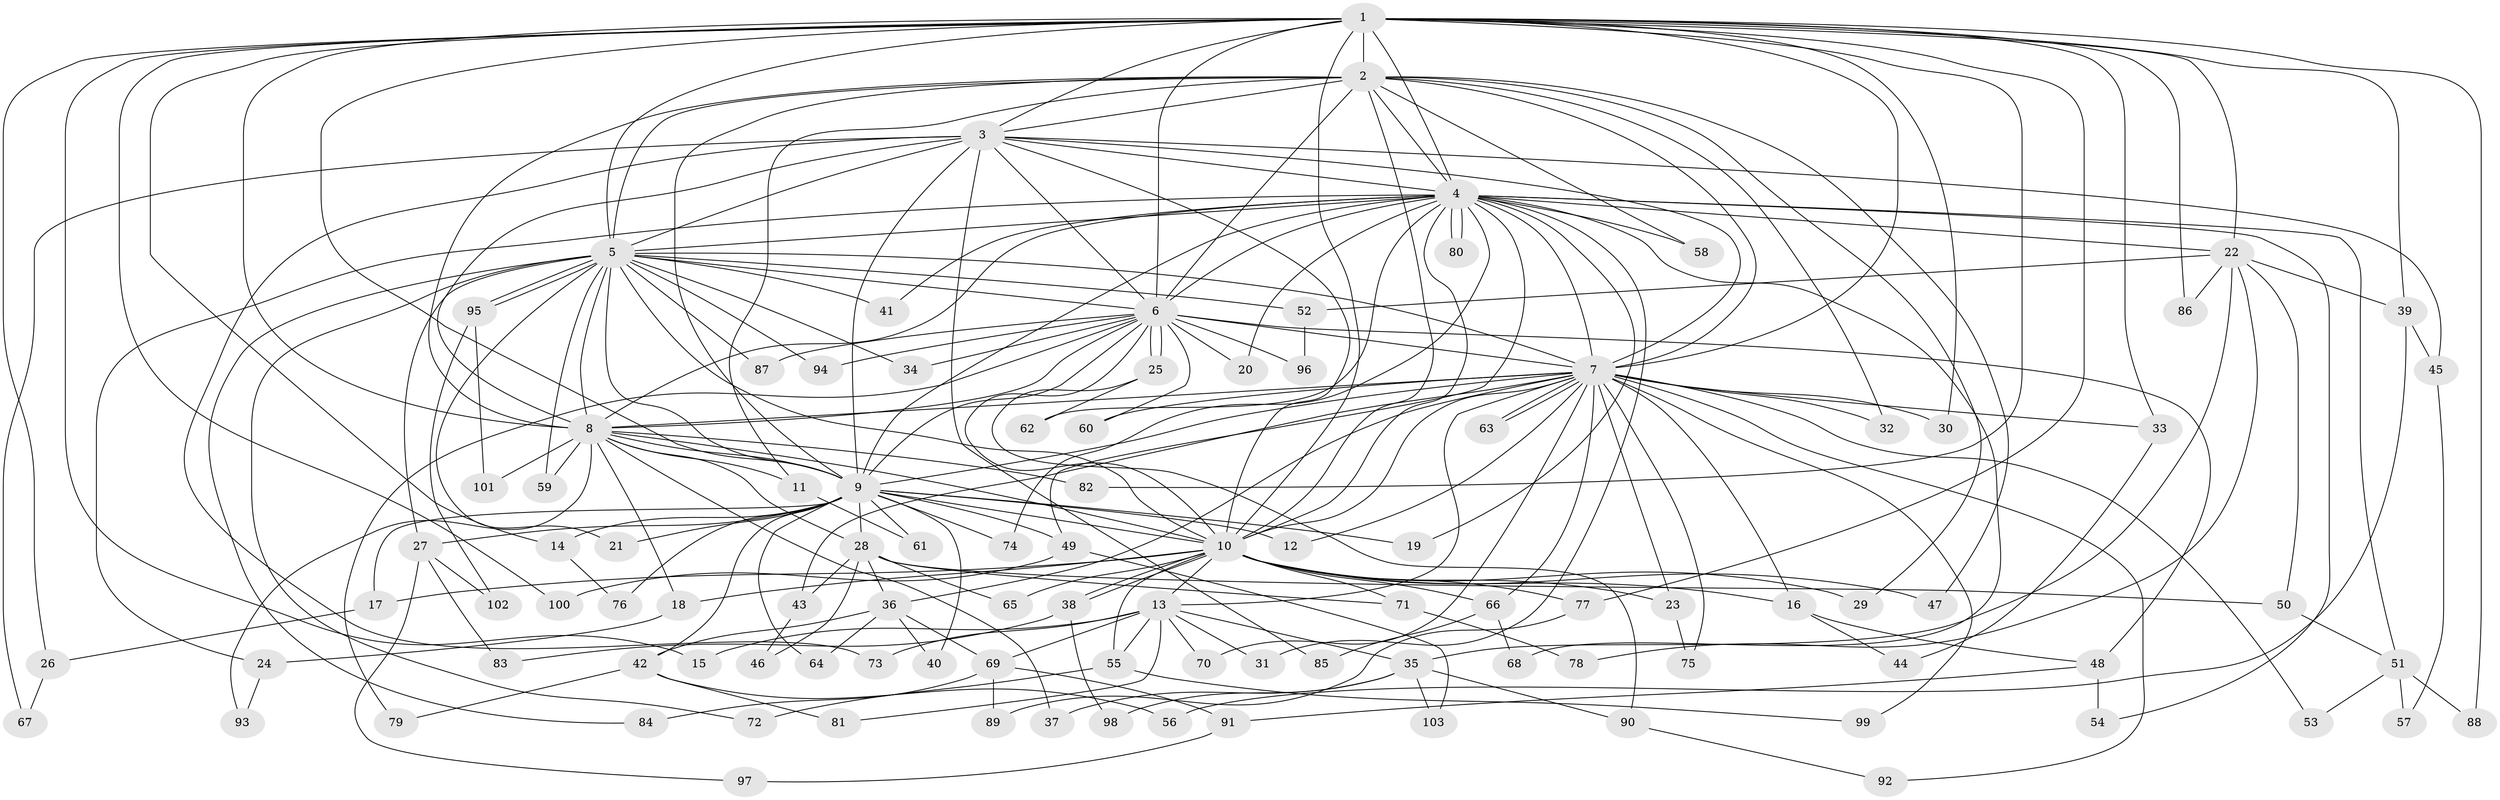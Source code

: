 // coarse degree distribution, {11: 0.06976744186046512, 18: 0.023255813953488372, 19: 0.046511627906976744, 14: 0.023255813953488372, 12: 0.046511627906976744, 3: 0.16279069767441862, 15: 0.023255813953488372, 7: 0.046511627906976744, 2: 0.27906976744186046, 4: 0.06976744186046512, 9: 0.023255813953488372, 5: 0.11627906976744186, 1: 0.06976744186046512}
// Generated by graph-tools (version 1.1) at 2025/49/03/04/25 22:49:35]
// undirected, 103 vertices, 231 edges
graph export_dot {
  node [color=gray90,style=filled];
  1;
  2;
  3;
  4;
  5;
  6;
  7;
  8;
  9;
  10;
  11;
  12;
  13;
  14;
  15;
  16;
  17;
  18;
  19;
  20;
  21;
  22;
  23;
  24;
  25;
  26;
  27;
  28;
  29;
  30;
  31;
  32;
  33;
  34;
  35;
  36;
  37;
  38;
  39;
  40;
  41;
  42;
  43;
  44;
  45;
  46;
  47;
  48;
  49;
  50;
  51;
  52;
  53;
  54;
  55;
  56;
  57;
  58;
  59;
  60;
  61;
  62;
  63;
  64;
  65;
  66;
  67;
  68;
  69;
  70;
  71;
  72;
  73;
  74;
  75;
  76;
  77;
  78;
  79;
  80;
  81;
  82;
  83;
  84;
  85;
  86;
  87;
  88;
  89;
  90;
  91;
  92;
  93;
  94;
  95;
  96;
  97;
  98;
  99;
  100;
  101;
  102;
  103;
  1 -- 2;
  1 -- 3;
  1 -- 4;
  1 -- 5;
  1 -- 6;
  1 -- 7;
  1 -- 8;
  1 -- 9;
  1 -- 10;
  1 -- 14;
  1 -- 15;
  1 -- 22;
  1 -- 26;
  1 -- 30;
  1 -- 33;
  1 -- 39;
  1 -- 77;
  1 -- 82;
  1 -- 86;
  1 -- 88;
  1 -- 100;
  2 -- 3;
  2 -- 4;
  2 -- 5;
  2 -- 6;
  2 -- 7;
  2 -- 8;
  2 -- 9;
  2 -- 10;
  2 -- 11;
  2 -- 29;
  2 -- 32;
  2 -- 47;
  2 -- 58;
  3 -- 4;
  3 -- 5;
  3 -- 6;
  3 -- 7;
  3 -- 8;
  3 -- 9;
  3 -- 10;
  3 -- 45;
  3 -- 67;
  3 -- 73;
  3 -- 85;
  4 -- 5;
  4 -- 6;
  4 -- 7;
  4 -- 8;
  4 -- 9;
  4 -- 10;
  4 -- 19;
  4 -- 20;
  4 -- 22;
  4 -- 24;
  4 -- 31;
  4 -- 41;
  4 -- 49;
  4 -- 51;
  4 -- 54;
  4 -- 58;
  4 -- 62;
  4 -- 68;
  4 -- 74;
  4 -- 80;
  4 -- 80;
  5 -- 6;
  5 -- 7;
  5 -- 8;
  5 -- 9;
  5 -- 10;
  5 -- 21;
  5 -- 27;
  5 -- 34;
  5 -- 41;
  5 -- 52;
  5 -- 59;
  5 -- 72;
  5 -- 84;
  5 -- 87;
  5 -- 94;
  5 -- 95;
  5 -- 95;
  6 -- 7;
  6 -- 8;
  6 -- 9;
  6 -- 10;
  6 -- 20;
  6 -- 25;
  6 -- 25;
  6 -- 34;
  6 -- 48;
  6 -- 60;
  6 -- 79;
  6 -- 87;
  6 -- 94;
  6 -- 96;
  7 -- 8;
  7 -- 9;
  7 -- 10;
  7 -- 12;
  7 -- 13;
  7 -- 16;
  7 -- 23;
  7 -- 30;
  7 -- 32;
  7 -- 33;
  7 -- 36;
  7 -- 43;
  7 -- 53;
  7 -- 60;
  7 -- 63;
  7 -- 63;
  7 -- 66;
  7 -- 70;
  7 -- 75;
  7 -- 92;
  7 -- 99;
  8 -- 9;
  8 -- 10;
  8 -- 11;
  8 -- 18;
  8 -- 28;
  8 -- 37;
  8 -- 59;
  8 -- 82;
  8 -- 93;
  8 -- 101;
  9 -- 10;
  9 -- 12;
  9 -- 14;
  9 -- 17;
  9 -- 19;
  9 -- 21;
  9 -- 27;
  9 -- 28;
  9 -- 40;
  9 -- 42;
  9 -- 49;
  9 -- 61;
  9 -- 64;
  9 -- 74;
  9 -- 76;
  10 -- 13;
  10 -- 16;
  10 -- 17;
  10 -- 18;
  10 -- 23;
  10 -- 29;
  10 -- 38;
  10 -- 38;
  10 -- 47;
  10 -- 55;
  10 -- 65;
  10 -- 66;
  10 -- 71;
  10 -- 77;
  11 -- 61;
  13 -- 15;
  13 -- 31;
  13 -- 35;
  13 -- 55;
  13 -- 69;
  13 -- 70;
  13 -- 73;
  13 -- 81;
  14 -- 76;
  16 -- 44;
  16 -- 48;
  17 -- 26;
  18 -- 24;
  22 -- 35;
  22 -- 39;
  22 -- 50;
  22 -- 52;
  22 -- 78;
  22 -- 86;
  23 -- 75;
  24 -- 93;
  25 -- 62;
  25 -- 90;
  26 -- 67;
  27 -- 83;
  27 -- 97;
  27 -- 102;
  28 -- 36;
  28 -- 43;
  28 -- 46;
  28 -- 50;
  28 -- 65;
  28 -- 71;
  33 -- 44;
  35 -- 37;
  35 -- 90;
  35 -- 98;
  35 -- 103;
  36 -- 40;
  36 -- 42;
  36 -- 64;
  36 -- 69;
  38 -- 83;
  38 -- 98;
  39 -- 45;
  39 -- 56;
  42 -- 56;
  42 -- 79;
  42 -- 81;
  43 -- 46;
  45 -- 57;
  48 -- 54;
  48 -- 91;
  49 -- 100;
  49 -- 103;
  50 -- 51;
  51 -- 53;
  51 -- 57;
  51 -- 88;
  52 -- 96;
  55 -- 72;
  55 -- 99;
  66 -- 68;
  66 -- 85;
  69 -- 84;
  69 -- 89;
  69 -- 91;
  71 -- 78;
  77 -- 89;
  90 -- 92;
  91 -- 97;
  95 -- 101;
  95 -- 102;
}

